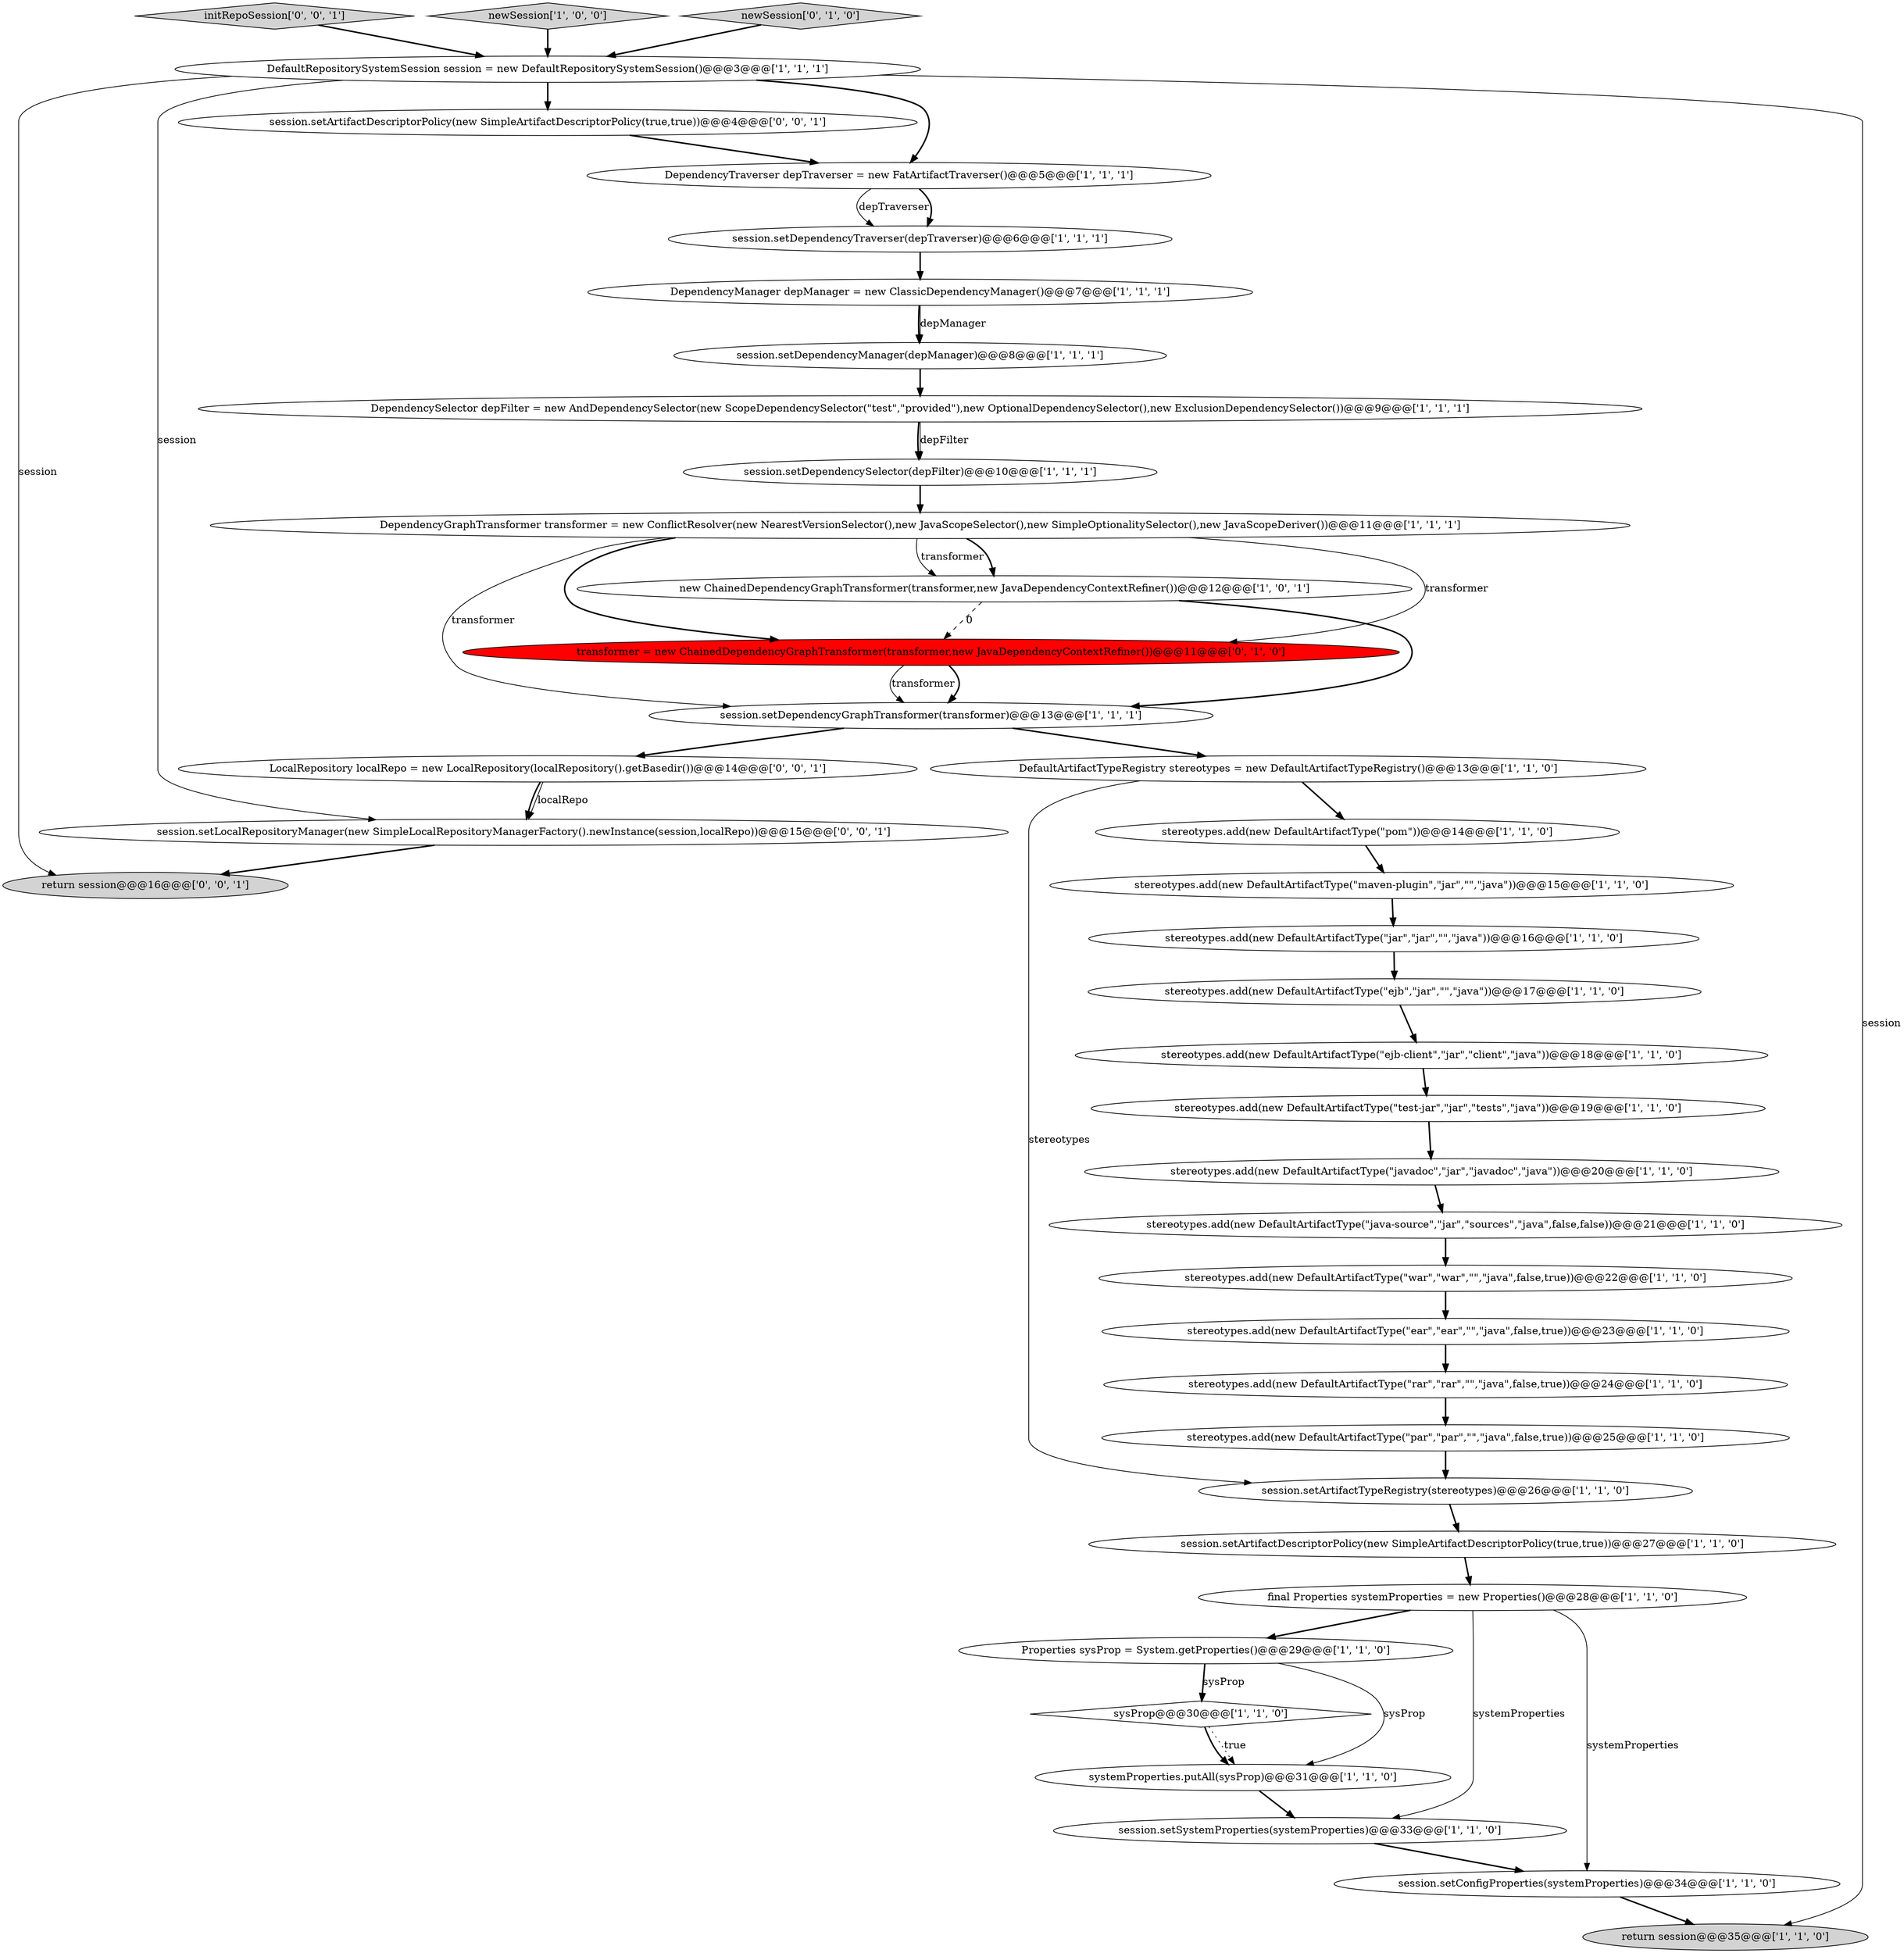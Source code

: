 digraph {
6 [style = filled, label = "DefaultRepositorySystemSession session = new DefaultRepositorySystemSession()@@@3@@@['1', '1', '1']", fillcolor = white, shape = ellipse image = "AAA0AAABBB1BBB"];
26 [style = filled, label = "DependencyTraverser depTraverser = new FatArtifactTraverser()@@@5@@@['1', '1', '1']", fillcolor = white, shape = ellipse image = "AAA0AAABBB1BBB"];
37 [style = filled, label = "return session@@@16@@@['0', '0', '1']", fillcolor = lightgray, shape = ellipse image = "AAA0AAABBB3BBB"];
28 [style = filled, label = "Properties sysProp = System.getProperties()@@@29@@@['1', '1', '0']", fillcolor = white, shape = ellipse image = "AAA0AAABBB1BBB"];
0 [style = filled, label = "stereotypes.add(new DefaultArtifactType(\"ejb\",\"jar\",\"\",\"java\"))@@@17@@@['1', '1', '0']", fillcolor = white, shape = ellipse image = "AAA0AAABBB1BBB"];
19 [style = filled, label = "stereotypes.add(new DefaultArtifactType(\"pom\"))@@@14@@@['1', '1', '0']", fillcolor = white, shape = ellipse image = "AAA0AAABBB1BBB"];
10 [style = filled, label = "session.setArtifactDescriptorPolicy(new SimpleArtifactDescriptorPolicy(true,true))@@@27@@@['1', '1', '0']", fillcolor = white, shape = ellipse image = "AAA0AAABBB1BBB"];
21 [style = filled, label = "stereotypes.add(new DefaultArtifactType(\"jar\",\"jar\",\"\",\"java\"))@@@16@@@['1', '1', '0']", fillcolor = white, shape = ellipse image = "AAA0AAABBB1BBB"];
38 [style = filled, label = "session.setArtifactDescriptorPolicy(new SimpleArtifactDescriptorPolicy(true,true))@@@4@@@['0', '0', '1']", fillcolor = white, shape = ellipse image = "AAA0AAABBB3BBB"];
14 [style = filled, label = "stereotypes.add(new DefaultArtifactType(\"java-source\",\"jar\",\"sources\",\"java\",false,false))@@@21@@@['1', '1', '0']", fillcolor = white, shape = ellipse image = "AAA0AAABBB1BBB"];
35 [style = filled, label = "initRepoSession['0', '0', '1']", fillcolor = lightgray, shape = diamond image = "AAA0AAABBB3BBB"];
7 [style = filled, label = "DependencyGraphTransformer transformer = new ConflictResolver(new NearestVersionSelector(),new JavaScopeSelector(),new SimpleOptionalitySelector(),new JavaScopeDeriver())@@@11@@@['1', '1', '1']", fillcolor = white, shape = ellipse image = "AAA0AAABBB1BBB"];
32 [style = filled, label = "stereotypes.add(new DefaultArtifactType(\"par\",\"par\",\"\",\"java\",false,true))@@@25@@@['1', '1', '0']", fillcolor = white, shape = ellipse image = "AAA0AAABBB1BBB"];
39 [style = filled, label = "LocalRepository localRepo = new LocalRepository(localRepository().getBasedir())@@@14@@@['0', '0', '1']", fillcolor = white, shape = ellipse image = "AAA0AAABBB3BBB"];
34 [style = filled, label = "transformer = new ChainedDependencyGraphTransformer(transformer,new JavaDependencyContextRefiner())@@@11@@@['0', '1', '0']", fillcolor = red, shape = ellipse image = "AAA1AAABBB2BBB"];
3 [style = filled, label = "sysProp@@@30@@@['1', '1', '0']", fillcolor = white, shape = diamond image = "AAA0AAABBB1BBB"];
9 [style = filled, label = "stereotypes.add(new DefaultArtifactType(\"ear\",\"ear\",\"\",\"java\",false,true))@@@23@@@['1', '1', '0']", fillcolor = white, shape = ellipse image = "AAA0AAABBB1BBB"];
24 [style = filled, label = "session.setConfigProperties(systemProperties)@@@34@@@['1', '1', '0']", fillcolor = white, shape = ellipse image = "AAA0AAABBB1BBB"];
29 [style = filled, label = "stereotypes.add(new DefaultArtifactType(\"javadoc\",\"jar\",\"javadoc\",\"java\"))@@@20@@@['1', '1', '0']", fillcolor = white, shape = ellipse image = "AAA0AAABBB1BBB"];
18 [style = filled, label = "session.setDependencyGraphTransformer(transformer)@@@13@@@['1', '1', '1']", fillcolor = white, shape = ellipse image = "AAA0AAABBB1BBB"];
16 [style = filled, label = "new ChainedDependencyGraphTransformer(transformer,new JavaDependencyContextRefiner())@@@12@@@['1', '0', '1']", fillcolor = white, shape = ellipse image = "AAA0AAABBB1BBB"];
36 [style = filled, label = "session.setLocalRepositoryManager(new SimpleLocalRepositoryManagerFactory().newInstance(session,localRepo))@@@15@@@['0', '0', '1']", fillcolor = white, shape = ellipse image = "AAA0AAABBB3BBB"];
5 [style = filled, label = "stereotypes.add(new DefaultArtifactType(\"war\",\"war\",\"\",\"java\",false,true))@@@22@@@['1', '1', '0']", fillcolor = white, shape = ellipse image = "AAA0AAABBB1BBB"];
22 [style = filled, label = "newSession['1', '0', '0']", fillcolor = lightgray, shape = diamond image = "AAA0AAABBB1BBB"];
20 [style = filled, label = "stereotypes.add(new DefaultArtifactType(\"rar\",\"rar\",\"\",\"java\",false,true))@@@24@@@['1', '1', '0']", fillcolor = white, shape = ellipse image = "AAA0AAABBB1BBB"];
25 [style = filled, label = "final Properties systemProperties = new Properties()@@@28@@@['1', '1', '0']", fillcolor = white, shape = ellipse image = "AAA0AAABBB1BBB"];
8 [style = filled, label = "stereotypes.add(new DefaultArtifactType(\"maven-plugin\",\"jar\",\"\",\"java\"))@@@15@@@['1', '1', '0']", fillcolor = white, shape = ellipse image = "AAA0AAABBB1BBB"];
31 [style = filled, label = "session.setArtifactTypeRegistry(stereotypes)@@@26@@@['1', '1', '0']", fillcolor = white, shape = ellipse image = "AAA0AAABBB1BBB"];
13 [style = filled, label = "DependencyManager depManager = new ClassicDependencyManager()@@@7@@@['1', '1', '1']", fillcolor = white, shape = ellipse image = "AAA0AAABBB1BBB"];
15 [style = filled, label = "session.setDependencyManager(depManager)@@@8@@@['1', '1', '1']", fillcolor = white, shape = ellipse image = "AAA0AAABBB1BBB"];
33 [style = filled, label = "newSession['0', '1', '0']", fillcolor = lightgray, shape = diamond image = "AAA0AAABBB2BBB"];
2 [style = filled, label = "systemProperties.putAll(sysProp)@@@31@@@['1', '1', '0']", fillcolor = white, shape = ellipse image = "AAA0AAABBB1BBB"];
27 [style = filled, label = "stereotypes.add(new DefaultArtifactType(\"ejb-client\",\"jar\",\"client\",\"java\"))@@@18@@@['1', '1', '0']", fillcolor = white, shape = ellipse image = "AAA0AAABBB1BBB"];
17 [style = filled, label = "session.setDependencySelector(depFilter)@@@10@@@['1', '1', '1']", fillcolor = white, shape = ellipse image = "AAA0AAABBB1BBB"];
30 [style = filled, label = "DependencySelector depFilter = new AndDependencySelector(new ScopeDependencySelector(\"test\",\"provided\"),new OptionalDependencySelector(),new ExclusionDependencySelector())@@@9@@@['1', '1', '1']", fillcolor = white, shape = ellipse image = "AAA0AAABBB1BBB"];
12 [style = filled, label = "DefaultArtifactTypeRegistry stereotypes = new DefaultArtifactTypeRegistry()@@@13@@@['1', '1', '0']", fillcolor = white, shape = ellipse image = "AAA0AAABBB1BBB"];
1 [style = filled, label = "session.setSystemProperties(systemProperties)@@@33@@@['1', '1', '0']", fillcolor = white, shape = ellipse image = "AAA0AAABBB1BBB"];
4 [style = filled, label = "return session@@@35@@@['1', '1', '0']", fillcolor = lightgray, shape = ellipse image = "AAA0AAABBB1BBB"];
11 [style = filled, label = "session.setDependencyTraverser(depTraverser)@@@6@@@['1', '1', '1']", fillcolor = white, shape = ellipse image = "AAA0AAABBB1BBB"];
23 [style = filled, label = "stereotypes.add(new DefaultArtifactType(\"test-jar\",\"jar\",\"tests\",\"java\"))@@@19@@@['1', '1', '0']", fillcolor = white, shape = ellipse image = "AAA0AAABBB1BBB"];
25->28 [style = bold, label=""];
16->18 [style = bold, label=""];
6->26 [style = bold, label=""];
30->17 [style = bold, label=""];
39->36 [style = solid, label="localRepo"];
21->0 [style = bold, label=""];
5->9 [style = bold, label=""];
25->1 [style = solid, label="systemProperties"];
35->6 [style = bold, label=""];
6->37 [style = solid, label="session"];
0->27 [style = bold, label=""];
2->1 [style = bold, label=""];
33->6 [style = bold, label=""];
6->36 [style = solid, label="session"];
18->12 [style = bold, label=""];
34->18 [style = bold, label=""];
20->32 [style = bold, label=""];
9->20 [style = bold, label=""];
7->34 [style = solid, label="transformer"];
15->30 [style = bold, label=""];
26->11 [style = solid, label="depTraverser"];
12->31 [style = solid, label="stereotypes"];
25->24 [style = solid, label="systemProperties"];
26->11 [style = bold, label=""];
19->8 [style = bold, label=""];
17->7 [style = bold, label=""];
23->29 [style = bold, label=""];
7->16 [style = solid, label="transformer"];
16->34 [style = dashed, label="0"];
6->38 [style = bold, label=""];
24->4 [style = bold, label=""];
28->2 [style = solid, label="sysProp"];
7->34 [style = bold, label=""];
3->2 [style = bold, label=""];
18->39 [style = bold, label=""];
10->25 [style = bold, label=""];
31->10 [style = bold, label=""];
1->24 [style = bold, label=""];
28->3 [style = solid, label="sysProp"];
6->4 [style = solid, label="session"];
30->17 [style = solid, label="depFilter"];
7->18 [style = solid, label="transformer"];
11->13 [style = bold, label=""];
7->16 [style = bold, label=""];
29->14 [style = bold, label=""];
34->18 [style = solid, label="transformer"];
8->21 [style = bold, label=""];
27->23 [style = bold, label=""];
38->26 [style = bold, label=""];
13->15 [style = bold, label=""];
28->3 [style = bold, label=""];
36->37 [style = bold, label=""];
13->15 [style = solid, label="depManager"];
12->19 [style = bold, label=""];
39->36 [style = bold, label=""];
32->31 [style = bold, label=""];
3->2 [style = dotted, label="true"];
22->6 [style = bold, label=""];
14->5 [style = bold, label=""];
}

